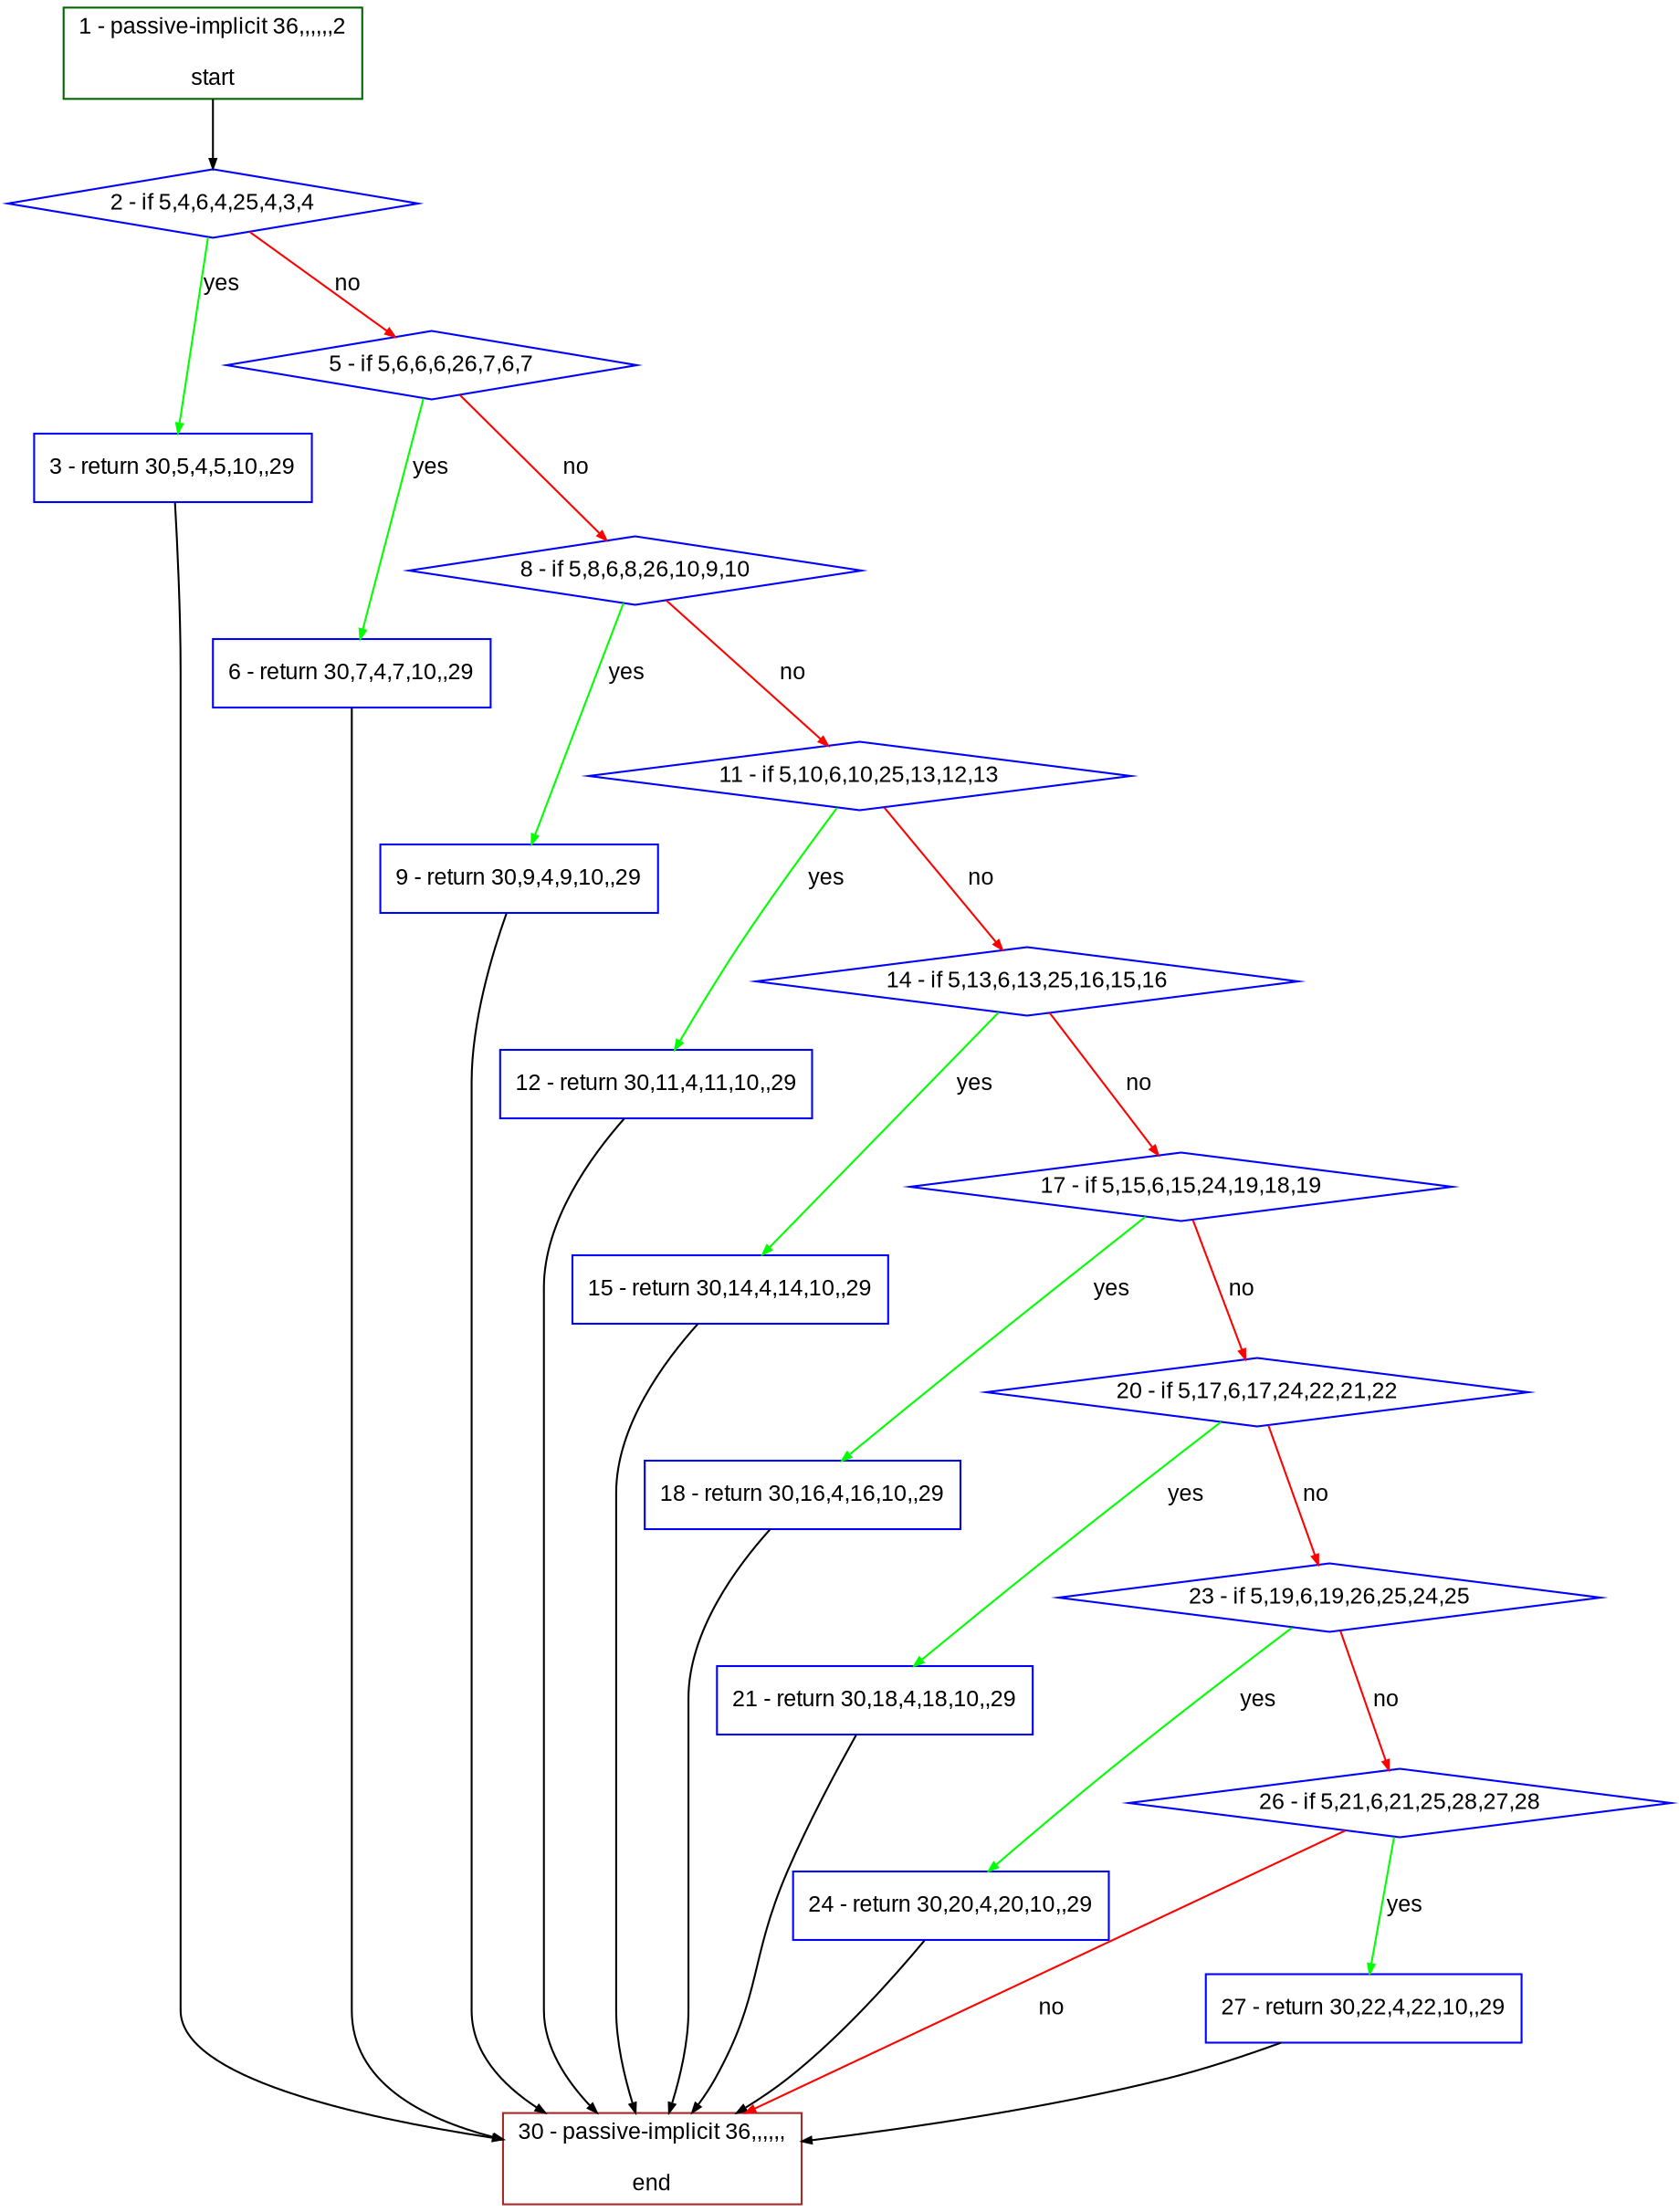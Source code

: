 digraph "" {
  graph [bgcolor="white", fillcolor="#FFFFCC", pack="true", packmode="clust", fontname="Arial", label="", fontsize="12", compound="true", style="rounded,filled"];
  node [node_initialized="no", fillcolor="white", fontname="Arial", label="", color="grey", fontsize="12", fixedsize="false", compound="true", shape="rectangle", style="filled"];
  edge [arrowtail="none", lhead="", fontcolor="black", fontname="Arial", label="", color="black", fontsize="12", arrowhead="normal", arrowsize="0.5", compound="true", ltail="", dir="forward"];
  __N1 [fillcolor="#ffffff", label="2 - if 5,4,6,4,25,4,3,4", color="#0000ff", shape="diamond", style="filled"];
  __N2 [fillcolor="#ffffff", label="1 - passive-implicit 36,,,,,,2\n\nstart", color="#006400", shape="box", style="filled"];
  __N3 [fillcolor="#ffffff", label="3 - return 30,5,4,5,10,,29", color="#0000ff", shape="box", style="filled"];
  __N4 [fillcolor="#ffffff", label="5 - if 5,6,6,6,26,7,6,7", color="#0000ff", shape="diamond", style="filled"];
  __N5 [fillcolor="#ffffff", label="30 - passive-implicit 36,,,,,,\n\nend", color="#a52a2a", shape="box", style="filled"];
  __N6 [fillcolor="#ffffff", label="6 - return 30,7,4,7,10,,29", color="#0000ff", shape="box", style="filled"];
  __N7 [fillcolor="#ffffff", label="8 - if 5,8,6,8,26,10,9,10", color="#0000ff", shape="diamond", style="filled"];
  __N8 [fillcolor="#ffffff", label="9 - return 30,9,4,9,10,,29", color="#0000ff", shape="box", style="filled"];
  __N9 [fillcolor="#ffffff", label="11 - if 5,10,6,10,25,13,12,13", color="#0000ff", shape="diamond", style="filled"];
  __N10 [fillcolor="#ffffff", label="12 - return 30,11,4,11,10,,29", color="#0000ff", shape="box", style="filled"];
  __N11 [fillcolor="#ffffff", label="14 - if 5,13,6,13,25,16,15,16", color="#0000ff", shape="diamond", style="filled"];
  __N12 [fillcolor="#ffffff", label="15 - return 30,14,4,14,10,,29", color="#0000ff", shape="box", style="filled"];
  __N13 [fillcolor="#ffffff", label="17 - if 5,15,6,15,24,19,18,19", color="#0000ff", shape="diamond", style="filled"];
  __N14 [fillcolor="#ffffff", label="18 - return 30,16,4,16,10,,29", color="#0000ff", shape="box", style="filled"];
  __N15 [fillcolor="#ffffff", label="20 - if 5,17,6,17,24,22,21,22", color="#0000ff", shape="diamond", style="filled"];
  __N16 [fillcolor="#ffffff", label="21 - return 30,18,4,18,10,,29", color="#0000ff", shape="box", style="filled"];
  __N17 [fillcolor="#ffffff", label="23 - if 5,19,6,19,26,25,24,25", color="#0000ff", shape="diamond", style="filled"];
  __N18 [fillcolor="#ffffff", label="24 - return 30,20,4,20,10,,29", color="#0000ff", shape="box", style="filled"];
  __N19 [fillcolor="#ffffff", label="26 - if 5,21,6,21,25,28,27,28", color="#0000ff", shape="diamond", style="filled"];
  __N20 [fillcolor="#ffffff", label="27 - return 30,22,4,22,10,,29", color="#0000ff", shape="box", style="filled"];
  __N2 -> __N1 [arrowtail="none", color="#000000", label="", arrowhead="normal", dir="forward"];
  __N1 -> __N3 [arrowtail="none", color="#00ff00", label="yes", arrowhead="normal", dir="forward"];
  __N1 -> __N4 [arrowtail="none", color="#ff0000", label="no", arrowhead="normal", dir="forward"];
  __N3 -> __N5 [arrowtail="none", color="#000000", label="", arrowhead="normal", dir="forward"];
  __N4 -> __N6 [arrowtail="none", color="#00ff00", label="yes", arrowhead="normal", dir="forward"];
  __N4 -> __N7 [arrowtail="none", color="#ff0000", label="no", arrowhead="normal", dir="forward"];
  __N6 -> __N5 [arrowtail="none", color="#000000", label="", arrowhead="normal", dir="forward"];
  __N7 -> __N8 [arrowtail="none", color="#00ff00", label="yes", arrowhead="normal", dir="forward"];
  __N7 -> __N9 [arrowtail="none", color="#ff0000", label="no", arrowhead="normal", dir="forward"];
  __N8 -> __N5 [arrowtail="none", color="#000000", label="", arrowhead="normal", dir="forward"];
  __N9 -> __N10 [arrowtail="none", color="#00ff00", label="yes", arrowhead="normal", dir="forward"];
  __N9 -> __N11 [arrowtail="none", color="#ff0000", label="no", arrowhead="normal", dir="forward"];
  __N10 -> __N5 [arrowtail="none", color="#000000", label="", arrowhead="normal", dir="forward"];
  __N11 -> __N12 [arrowtail="none", color="#00ff00", label="yes", arrowhead="normal", dir="forward"];
  __N11 -> __N13 [arrowtail="none", color="#ff0000", label="no", arrowhead="normal", dir="forward"];
  __N12 -> __N5 [arrowtail="none", color="#000000", label="", arrowhead="normal", dir="forward"];
  __N13 -> __N14 [arrowtail="none", color="#00ff00", label="yes", arrowhead="normal", dir="forward"];
  __N13 -> __N15 [arrowtail="none", color="#ff0000", label="no", arrowhead="normal", dir="forward"];
  __N14 -> __N5 [arrowtail="none", color="#000000", label="", arrowhead="normal", dir="forward"];
  __N15 -> __N16 [arrowtail="none", color="#00ff00", label="yes", arrowhead="normal", dir="forward"];
  __N15 -> __N17 [arrowtail="none", color="#ff0000", label="no", arrowhead="normal", dir="forward"];
  __N16 -> __N5 [arrowtail="none", color="#000000", label="", arrowhead="normal", dir="forward"];
  __N17 -> __N18 [arrowtail="none", color="#00ff00", label="yes", arrowhead="normal", dir="forward"];
  __N17 -> __N19 [arrowtail="none", color="#ff0000", label="no", arrowhead="normal", dir="forward"];
  __N18 -> __N5 [arrowtail="none", color="#000000", label="", arrowhead="normal", dir="forward"];
  __N19 -> __N20 [arrowtail="none", color="#00ff00", label="yes", arrowhead="normal", dir="forward"];
  __N19 -> __N5 [arrowtail="none", color="#ff0000", label="no", arrowhead="normal", dir="forward"];
  __N20 -> __N5 [arrowtail="none", color="#000000", label="", arrowhead="normal", dir="forward"];
}
